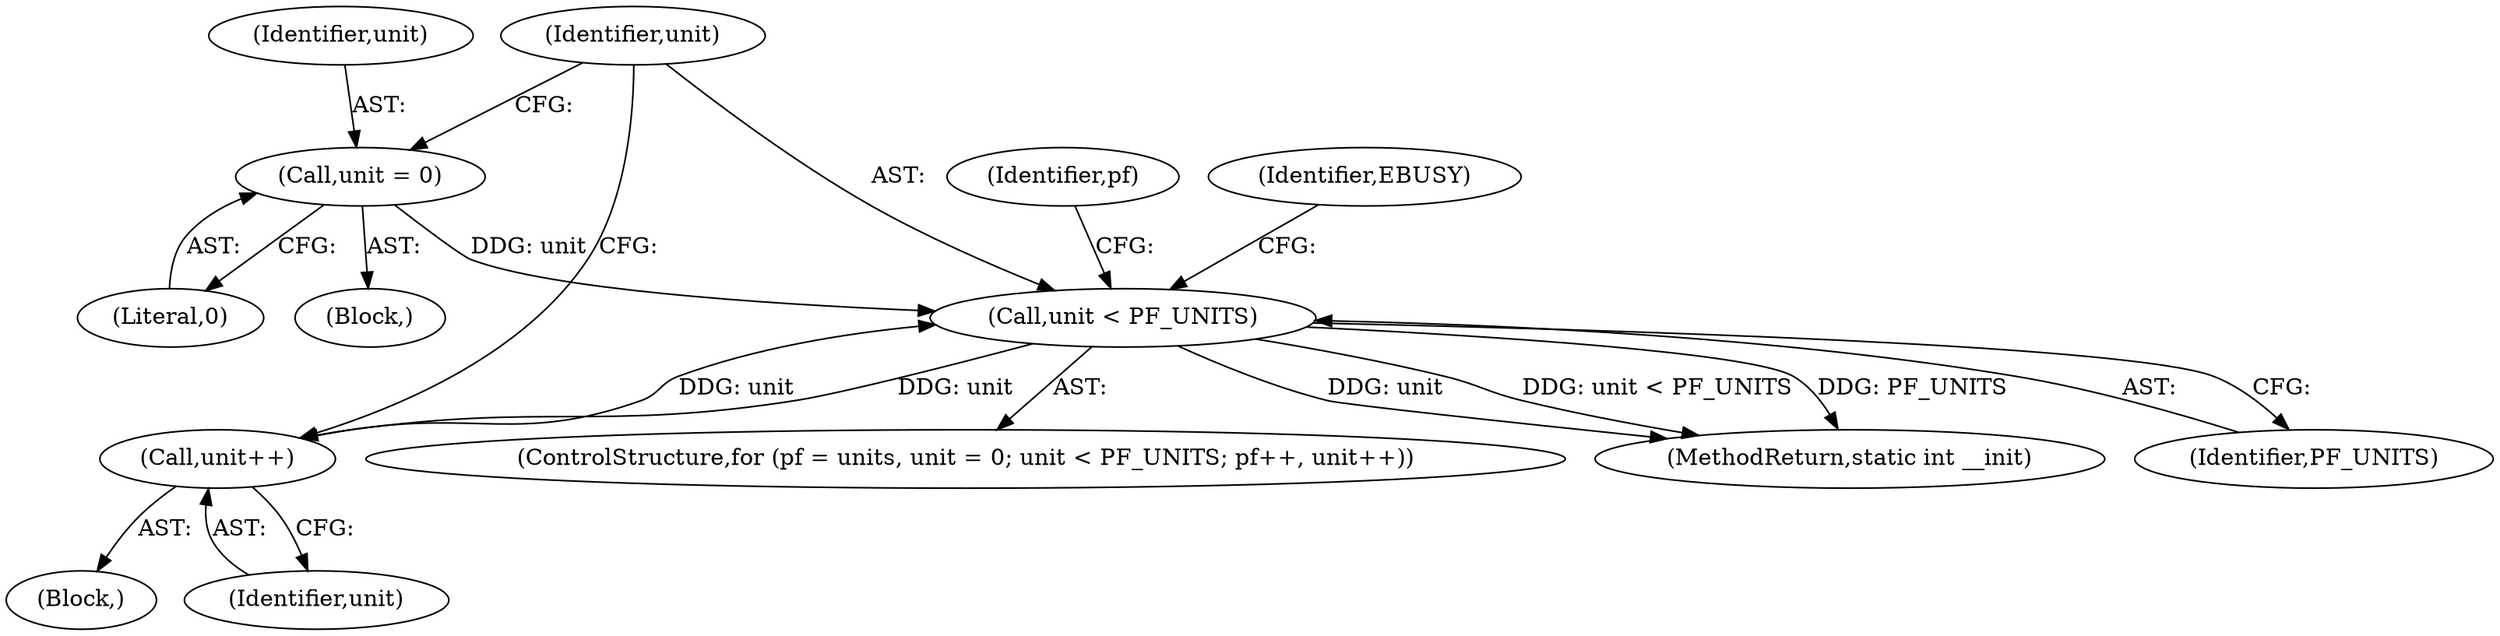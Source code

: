 digraph "1_linux_58ccd2d31e502c37e108b285bf3d343eb00c235b_1@del" {
"1000130" [label="(Call,unit = 0)"];
"1000133" [label="(Call,unit < PF_UNITS)"];
"1000139" [label="(Call,unit++)"];
"1000139" [label="(Call,unit++)"];
"1000130" [label="(Call,unit = 0)"];
"1000125" [label="(ControlStructure,for (pf = units, unit = 0; unit < PF_UNITS; pf++, unit++))"];
"1000134" [label="(Identifier,unit)"];
"1000132" [label="(Literal,0)"];
"1000186" [label="(MethodReturn,static int __init)"];
"1000135" [label="(Identifier,PF_UNITS)"];
"1000133" [label="(Call,unit < PF_UNITS)"];
"1000143" [label="(Identifier,pf)"];
"1000136" [label="(Block,)"];
"1000131" [label="(Identifier,unit)"];
"1000147" [label="(Identifier,EBUSY)"];
"1000140" [label="(Identifier,unit)"];
"1000126" [label="(Block,)"];
"1000130" -> "1000126"  [label="AST: "];
"1000130" -> "1000132"  [label="CFG: "];
"1000131" -> "1000130"  [label="AST: "];
"1000132" -> "1000130"  [label="AST: "];
"1000134" -> "1000130"  [label="CFG: "];
"1000130" -> "1000133"  [label="DDG: unit"];
"1000133" -> "1000125"  [label="AST: "];
"1000133" -> "1000135"  [label="CFG: "];
"1000134" -> "1000133"  [label="AST: "];
"1000135" -> "1000133"  [label="AST: "];
"1000143" -> "1000133"  [label="CFG: "];
"1000147" -> "1000133"  [label="CFG: "];
"1000133" -> "1000186"  [label="DDG: unit"];
"1000133" -> "1000186"  [label="DDG: unit < PF_UNITS"];
"1000133" -> "1000186"  [label="DDG: PF_UNITS"];
"1000139" -> "1000133"  [label="DDG: unit"];
"1000133" -> "1000139"  [label="DDG: unit"];
"1000139" -> "1000136"  [label="AST: "];
"1000139" -> "1000140"  [label="CFG: "];
"1000140" -> "1000139"  [label="AST: "];
"1000134" -> "1000139"  [label="CFG: "];
}
